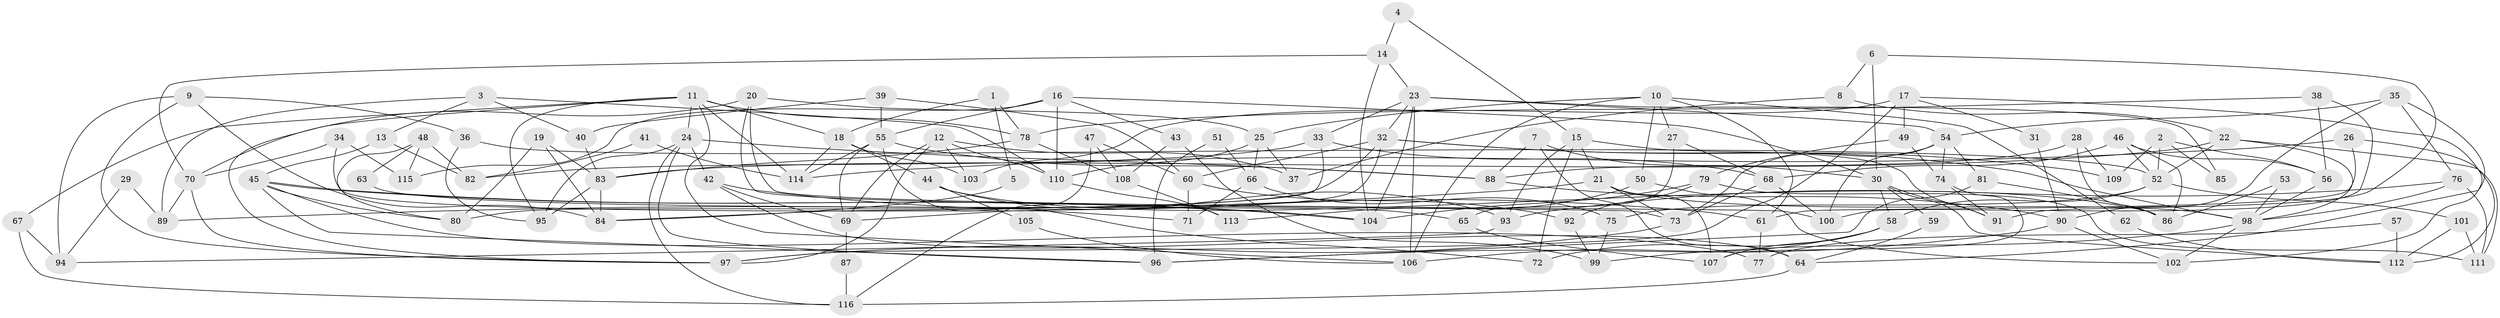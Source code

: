 // Generated by graph-tools (version 1.1) at 2025/52/03/09/25 04:52:19]
// undirected, 116 vertices, 232 edges
graph export_dot {
graph [start="1"]
  node [color=gray90,style=filled];
  1;
  2;
  3;
  4;
  5;
  6;
  7;
  8;
  9;
  10;
  11;
  12;
  13;
  14;
  15;
  16;
  17;
  18;
  19;
  20;
  21;
  22;
  23;
  24;
  25;
  26;
  27;
  28;
  29;
  30;
  31;
  32;
  33;
  34;
  35;
  36;
  37;
  38;
  39;
  40;
  41;
  42;
  43;
  44;
  45;
  46;
  47;
  48;
  49;
  50;
  51;
  52;
  53;
  54;
  55;
  56;
  57;
  58;
  59;
  60;
  61;
  62;
  63;
  64;
  65;
  66;
  67;
  68;
  69;
  70;
  71;
  72;
  73;
  74;
  75;
  76;
  77;
  78;
  79;
  80;
  81;
  82;
  83;
  84;
  85;
  86;
  87;
  88;
  89;
  90;
  91;
  92;
  93;
  94;
  95;
  96;
  97;
  98;
  99;
  100;
  101;
  102;
  103;
  104;
  105;
  106;
  107;
  108;
  109;
  110;
  111;
  112;
  113;
  114;
  115;
  116;
  1 -- 18;
  1 -- 78;
  1 -- 5;
  2 -- 52;
  2 -- 56;
  2 -- 85;
  2 -- 109;
  3 -- 110;
  3 -- 89;
  3 -- 13;
  3 -- 40;
  4 -- 14;
  4 -- 15;
  5 -- 84;
  6 -- 91;
  6 -- 30;
  6 -- 8;
  7 -- 88;
  7 -- 30;
  7 -- 64;
  8 -- 22;
  8 -- 37;
  9 -- 97;
  9 -- 84;
  9 -- 36;
  9 -- 94;
  10 -- 61;
  10 -- 25;
  10 -- 27;
  10 -- 50;
  10 -- 62;
  10 -- 106;
  11 -- 106;
  11 -- 67;
  11 -- 18;
  11 -- 24;
  11 -- 78;
  11 -- 95;
  11 -- 97;
  11 -- 114;
  12 -- 69;
  12 -- 97;
  12 -- 37;
  12 -- 103;
  12 -- 110;
  13 -- 45;
  13 -- 82;
  14 -- 104;
  14 -- 70;
  14 -- 23;
  15 -- 93;
  15 -- 21;
  15 -- 72;
  15 -- 91;
  16 -- 55;
  16 -- 43;
  16 -- 30;
  16 -- 110;
  16 -- 115;
  17 -- 102;
  17 -- 97;
  17 -- 31;
  17 -- 49;
  17 -- 103;
  18 -- 103;
  18 -- 44;
  18 -- 114;
  19 -- 84;
  19 -- 83;
  19 -- 80;
  20 -- 25;
  20 -- 100;
  20 -- 70;
  20 -- 73;
  21 -- 107;
  21 -- 98;
  21 -- 73;
  21 -- 89;
  22 -- 83;
  22 -- 111;
  22 -- 52;
  22 -- 98;
  23 -- 106;
  23 -- 32;
  23 -- 33;
  23 -- 54;
  23 -- 85;
  23 -- 104;
  24 -- 96;
  24 -- 42;
  24 -- 88;
  24 -- 95;
  24 -- 116;
  25 -- 110;
  25 -- 37;
  25 -- 66;
  26 -- 114;
  26 -- 112;
  26 -- 61;
  27 -- 68;
  27 -- 65;
  28 -- 109;
  28 -- 88;
  28 -- 86;
  29 -- 89;
  29 -- 94;
  30 -- 58;
  30 -- 59;
  30 -- 91;
  30 -- 112;
  31 -- 90;
  32 -- 60;
  32 -- 69;
  32 -- 80;
  32 -- 98;
  32 -- 109;
  33 -- 68;
  33 -- 82;
  33 -- 84;
  34 -- 70;
  34 -- 115;
  34 -- 71;
  35 -- 90;
  35 -- 54;
  35 -- 64;
  35 -- 76;
  36 -- 95;
  36 -- 52;
  38 -- 100;
  38 -- 78;
  38 -- 56;
  39 -- 55;
  39 -- 60;
  39 -- 40;
  40 -- 83;
  41 -- 114;
  41 -- 82;
  42 -- 64;
  42 -- 61;
  42 -- 69;
  43 -- 108;
  43 -- 99;
  44 -- 86;
  44 -- 93;
  44 -- 105;
  45 -- 104;
  45 -- 104;
  45 -- 80;
  45 -- 77;
  45 -- 96;
  46 -- 52;
  46 -- 56;
  46 -- 68;
  46 -- 86;
  47 -- 108;
  47 -- 116;
  47 -- 60;
  48 -- 80;
  48 -- 82;
  48 -- 63;
  48 -- 115;
  49 -- 74;
  49 -- 79;
  50 -- 102;
  50 -- 113;
  51 -- 96;
  51 -- 66;
  52 -- 58;
  52 -- 75;
  52 -- 101;
  53 -- 98;
  53 -- 86;
  54 -- 73;
  54 -- 74;
  54 -- 81;
  54 -- 100;
  55 -- 69;
  55 -- 114;
  55 -- 72;
  55 -- 88;
  56 -- 98;
  57 -- 112;
  57 -- 77;
  58 -- 72;
  58 -- 106;
  58 -- 107;
  59 -- 64;
  60 -- 92;
  60 -- 71;
  61 -- 77;
  62 -- 112;
  63 -- 65;
  64 -- 116;
  65 -- 107;
  66 -- 71;
  66 -- 75;
  67 -- 116;
  67 -- 94;
  68 -- 73;
  68 -- 100;
  69 -- 87;
  70 -- 97;
  70 -- 89;
  73 -- 97;
  74 -- 91;
  74 -- 107;
  75 -- 99;
  76 -- 98;
  76 -- 93;
  76 -- 111;
  78 -- 83;
  78 -- 108;
  79 -- 104;
  79 -- 92;
  79 -- 111;
  81 -- 86;
  81 -- 96;
  83 -- 95;
  83 -- 84;
  87 -- 116;
  88 -- 90;
  90 -- 96;
  90 -- 102;
  92 -- 99;
  93 -- 94;
  98 -- 99;
  98 -- 102;
  101 -- 111;
  101 -- 112;
  105 -- 106;
  108 -- 113;
  110 -- 113;
}
